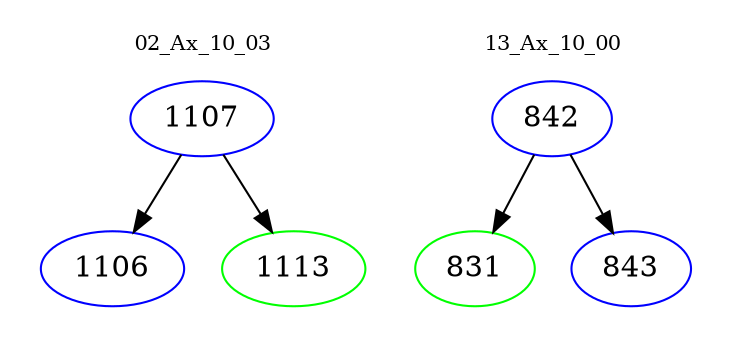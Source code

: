 digraph{
subgraph cluster_0 {
color = white
label = "02_Ax_10_03";
fontsize=10;
T0_1107 [label="1107", color="blue"]
T0_1107 -> T0_1106 [color="black"]
T0_1106 [label="1106", color="blue"]
T0_1107 -> T0_1113 [color="black"]
T0_1113 [label="1113", color="green"]
}
subgraph cluster_1 {
color = white
label = "13_Ax_10_00";
fontsize=10;
T1_842 [label="842", color="blue"]
T1_842 -> T1_831 [color="black"]
T1_831 [label="831", color="green"]
T1_842 -> T1_843 [color="black"]
T1_843 [label="843", color="blue"]
}
}

